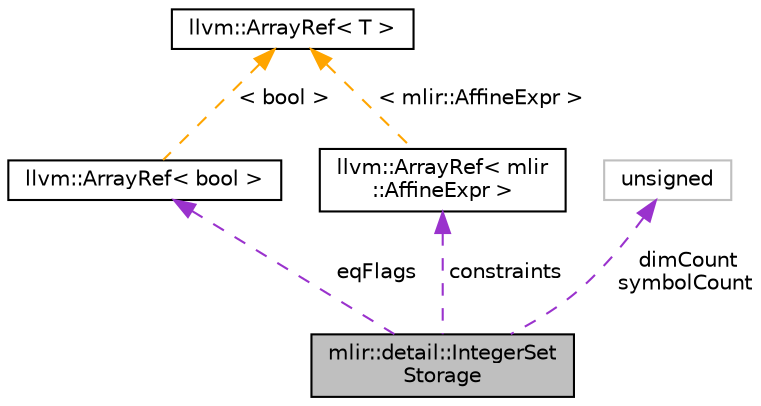 digraph "mlir::detail::IntegerSetStorage"
{
  bgcolor="transparent";
  edge [fontname="Helvetica",fontsize="10",labelfontname="Helvetica",labelfontsize="10"];
  node [fontname="Helvetica",fontsize="10",shape=record];
  Node1 [label="mlir::detail::IntegerSet\lStorage",height=0.2,width=0.4,color="black", fillcolor="grey75", style="filled", fontcolor="black"];
  Node2 -> Node1 [dir="back",color="darkorchid3",fontsize="10",style="dashed",label=" eqFlags" ,fontname="Helvetica"];
  Node2 [label="llvm::ArrayRef\< bool \>",height=0.2,width=0.4,color="black",URL="$classllvm_1_1ArrayRef.html"];
  Node3 -> Node2 [dir="back",color="orange",fontsize="10",style="dashed",label=" \< bool \>" ,fontname="Helvetica"];
  Node3 [label="llvm::ArrayRef\< T \>",height=0.2,width=0.4,color="black",URL="$classllvm_1_1ArrayRef.html"];
  Node4 -> Node1 [dir="back",color="darkorchid3",fontsize="10",style="dashed",label=" constraints" ,fontname="Helvetica"];
  Node4 [label="llvm::ArrayRef\< mlir\l::AffineExpr \>",height=0.2,width=0.4,color="black",URL="$classllvm_1_1ArrayRef.html"];
  Node3 -> Node4 [dir="back",color="orange",fontsize="10",style="dashed",label=" \< mlir::AffineExpr \>" ,fontname="Helvetica"];
  Node5 -> Node1 [dir="back",color="darkorchid3",fontsize="10",style="dashed",label=" dimCount\nsymbolCount" ,fontname="Helvetica"];
  Node5 [label="unsigned",height=0.2,width=0.4,color="grey75"];
}
